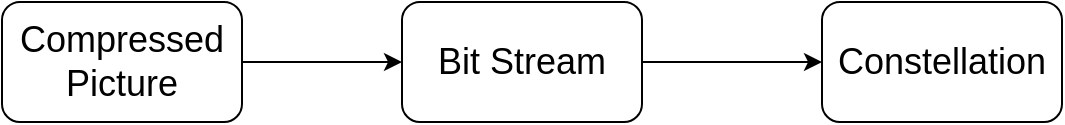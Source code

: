 <mxfile version="27.0.6">
  <diagram name="第 1 页" id="-IKKzewaW2T2-zhnhAkf">
    <mxGraphModel dx="2893" dy="1103" grid="1" gridSize="10" guides="1" tooltips="1" connect="1" arrows="1" fold="1" page="1" pageScale="1" pageWidth="827" pageHeight="1169" math="0" shadow="0">
      <root>
        <mxCell id="0" />
        <mxCell id="1" parent="0" />
        <mxCell id="wPXOqIe6qhQYTiafSFL7-4" style="edgeStyle=orthogonalEdgeStyle;rounded=0;orthogonalLoop=1;jettySize=auto;html=1;exitX=1;exitY=0.5;exitDx=0;exitDy=0;" parent="1" source="wPXOqIe6qhQYTiafSFL7-2" target="wPXOqIe6qhQYTiafSFL7-3" edge="1">
          <mxGeometry relative="1" as="geometry" />
        </mxCell>
        <mxCell id="wPXOqIe6qhQYTiafSFL7-2" value="Compressed&lt;div&gt;Picture&lt;/div&gt;" style="rounded=1;whiteSpace=wrap;html=1;fontSize=18;" parent="1" vertex="1">
          <mxGeometry x="-440" y="310" width="120" height="60" as="geometry" />
        </mxCell>
        <mxCell id="Eda7fuRq0LPePL6fbikn-2" style="edgeStyle=orthogonalEdgeStyle;rounded=0;orthogonalLoop=1;jettySize=auto;html=1;exitX=1;exitY=0.5;exitDx=0;exitDy=0;entryX=0;entryY=0.5;entryDx=0;entryDy=0;" edge="1" parent="1" source="wPXOqIe6qhQYTiafSFL7-3" target="Eda7fuRq0LPePL6fbikn-1">
          <mxGeometry relative="1" as="geometry" />
        </mxCell>
        <mxCell id="wPXOqIe6qhQYTiafSFL7-3" value="Bit Stream" style="rounded=1;whiteSpace=wrap;html=1;fontSize=18;" parent="1" vertex="1">
          <mxGeometry x="-240" y="310" width="120" height="60" as="geometry" />
        </mxCell>
        <mxCell id="Eda7fuRq0LPePL6fbikn-1" value="Constellation" style="rounded=1;whiteSpace=wrap;html=1;fontSize=18;" vertex="1" parent="1">
          <mxGeometry x="-30" y="310" width="120" height="60" as="geometry" />
        </mxCell>
      </root>
    </mxGraphModel>
  </diagram>
</mxfile>
